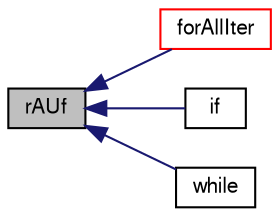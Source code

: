 digraph "rAUf"
{
  bgcolor="transparent";
  edge [fontname="FreeSans",fontsize="10",labelfontname="FreeSans",labelfontsize="10"];
  node [fontname="FreeSans",fontsize="10",shape=record];
  rankdir="LR";
  Node1 [label="rAUf",height=0.2,width=0.4,color="black", fillcolor="grey75", style="filled", fontcolor="black"];
  Node1 -> Node2 [dir="back",color="midnightblue",fontsize="10",style="solid",fontname="FreeSans"];
  Node2 [label="forAllIter",height=0.2,width=0.4,color="red",URL="$a38159.html#aaaca96f2de03e39be860dca1ff20ef39"];
  Node1 -> Node4 [dir="back",color="midnightblue",fontsize="10",style="solid",fontname="FreeSans"];
  Node4 [label="if",height=0.2,width=0.4,color="black",URL="$a38090.html#aa19d0471b129dc379d6f06628477ad7d"];
  Node1 -> Node5 [dir="back",color="midnightblue",fontsize="10",style="solid",fontname="FreeSans"];
  Node5 [label="while",height=0.2,width=0.4,color="black",URL="$a38072.html#ab13470e79e249d04c443bf59be9ff31d"];
}
